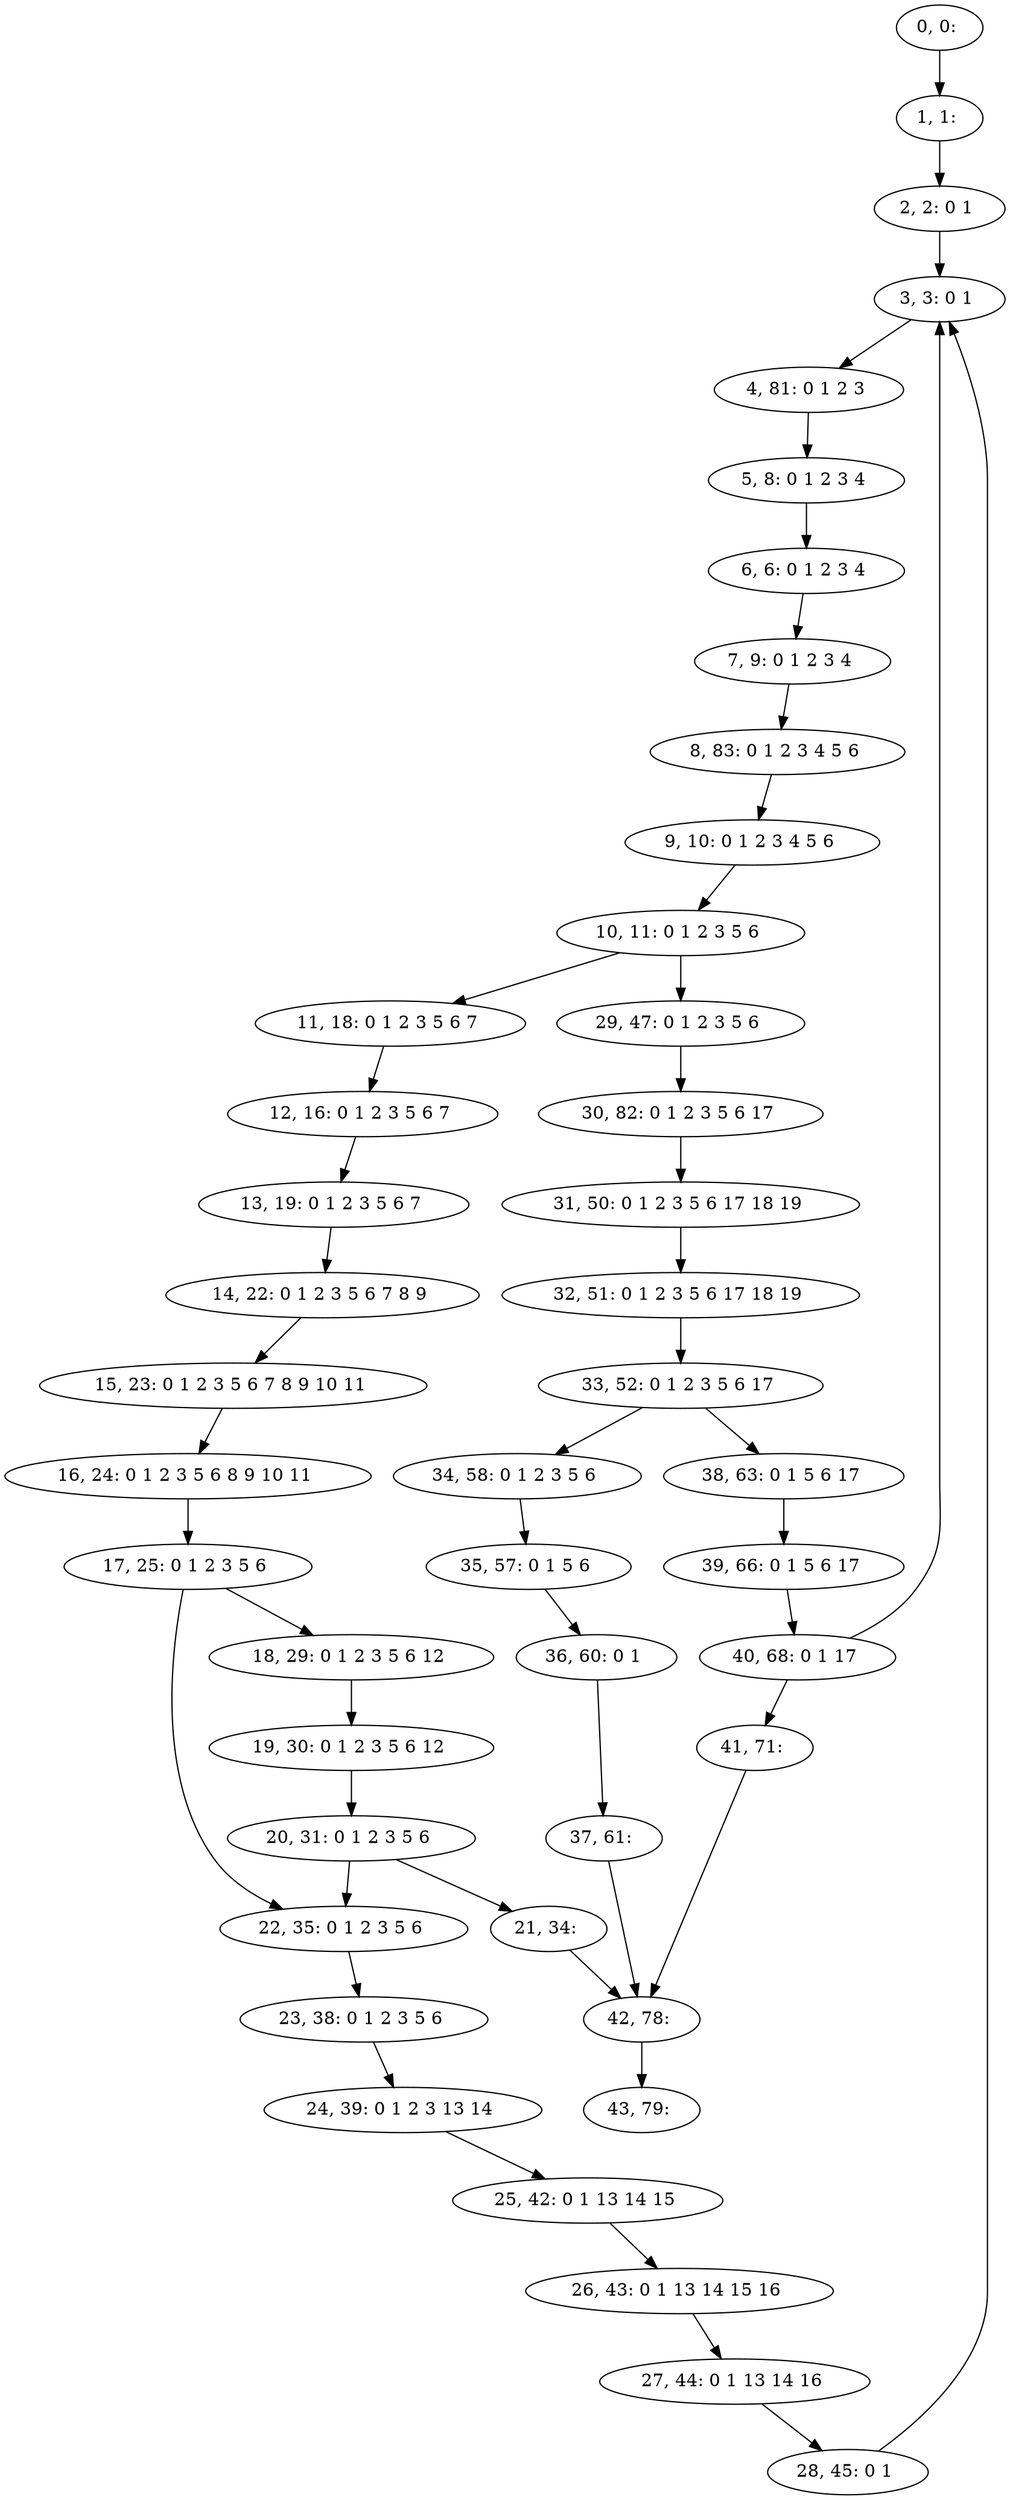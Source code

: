 digraph G {
0[label="0, 0: "];
1[label="1, 1: "];
2[label="2, 2: 0 1 "];
3[label="3, 3: 0 1 "];
4[label="4, 81: 0 1 2 3 "];
5[label="5, 8: 0 1 2 3 4 "];
6[label="6, 6: 0 1 2 3 4 "];
7[label="7, 9: 0 1 2 3 4 "];
8[label="8, 83: 0 1 2 3 4 5 6 "];
9[label="9, 10: 0 1 2 3 4 5 6 "];
10[label="10, 11: 0 1 2 3 5 6 "];
11[label="11, 18: 0 1 2 3 5 6 7 "];
12[label="12, 16: 0 1 2 3 5 6 7 "];
13[label="13, 19: 0 1 2 3 5 6 7 "];
14[label="14, 22: 0 1 2 3 5 6 7 8 9 "];
15[label="15, 23: 0 1 2 3 5 6 7 8 9 10 11 "];
16[label="16, 24: 0 1 2 3 5 6 8 9 10 11 "];
17[label="17, 25: 0 1 2 3 5 6 "];
18[label="18, 29: 0 1 2 3 5 6 12 "];
19[label="19, 30: 0 1 2 3 5 6 12 "];
20[label="20, 31: 0 1 2 3 5 6 "];
21[label="21, 34: "];
22[label="22, 35: 0 1 2 3 5 6 "];
23[label="23, 38: 0 1 2 3 5 6 "];
24[label="24, 39: 0 1 2 3 13 14 "];
25[label="25, 42: 0 1 13 14 15 "];
26[label="26, 43: 0 1 13 14 15 16 "];
27[label="27, 44: 0 1 13 14 16 "];
28[label="28, 45: 0 1 "];
29[label="29, 47: 0 1 2 3 5 6 "];
30[label="30, 82: 0 1 2 3 5 6 17 "];
31[label="31, 50: 0 1 2 3 5 6 17 18 19 "];
32[label="32, 51: 0 1 2 3 5 6 17 18 19 "];
33[label="33, 52: 0 1 2 3 5 6 17 "];
34[label="34, 58: 0 1 2 3 5 6 "];
35[label="35, 57: 0 1 5 6 "];
36[label="36, 60: 0 1 "];
37[label="37, 61: "];
38[label="38, 63: 0 1 5 6 17 "];
39[label="39, 66: 0 1 5 6 17 "];
40[label="40, 68: 0 1 17 "];
41[label="41, 71: "];
42[label="42, 78: "];
43[label="43, 79: "];
0->1 ;
1->2 ;
2->3 ;
3->4 ;
4->5 ;
5->6 ;
6->7 ;
7->8 ;
8->9 ;
9->10 ;
10->11 ;
10->29 ;
11->12 ;
12->13 ;
13->14 ;
14->15 ;
15->16 ;
16->17 ;
17->18 ;
17->22 ;
18->19 ;
19->20 ;
20->21 ;
20->22 ;
21->42 ;
22->23 ;
23->24 ;
24->25 ;
25->26 ;
26->27 ;
27->28 ;
28->3 ;
29->30 ;
30->31 ;
31->32 ;
32->33 ;
33->34 ;
33->38 ;
34->35 ;
35->36 ;
36->37 ;
37->42 ;
38->39 ;
39->40 ;
40->41 ;
40->3 ;
41->42 ;
42->43 ;
}
